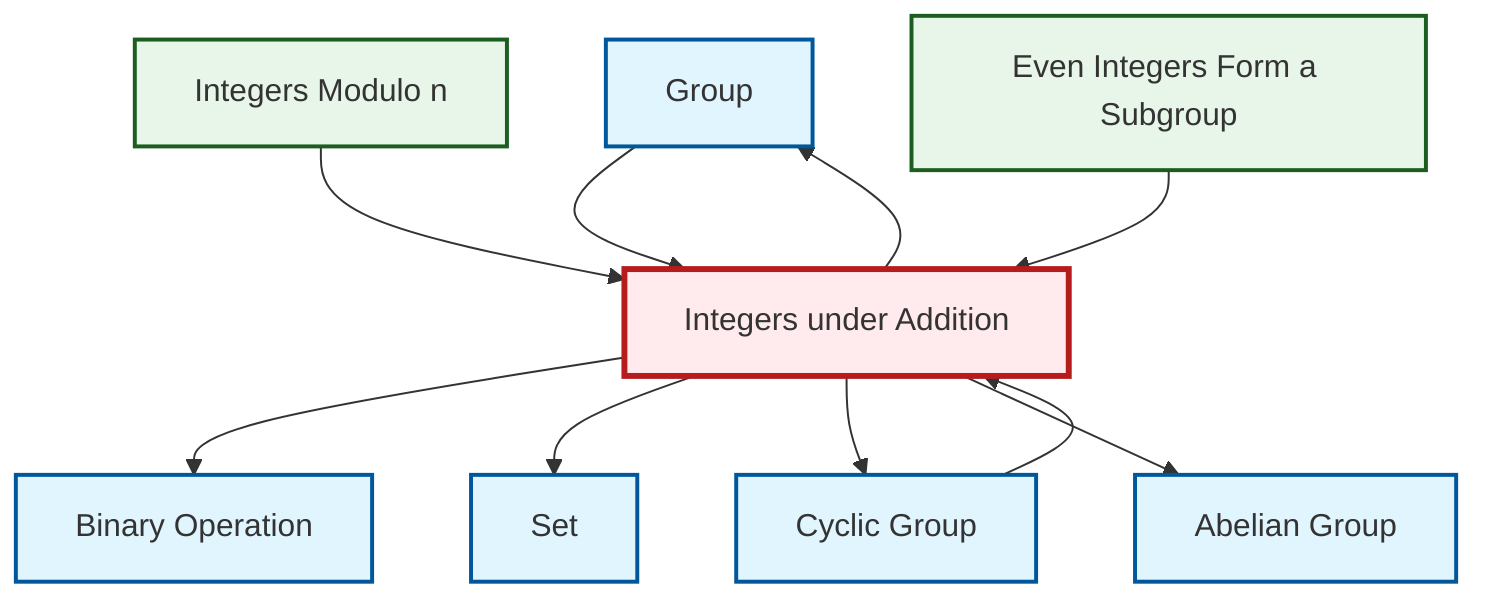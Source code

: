 graph TD
    classDef definition fill:#e1f5fe,stroke:#01579b,stroke-width:2px
    classDef theorem fill:#f3e5f5,stroke:#4a148c,stroke-width:2px
    classDef axiom fill:#fff3e0,stroke:#e65100,stroke-width:2px
    classDef example fill:#e8f5e9,stroke:#1b5e20,stroke-width:2px
    classDef current fill:#ffebee,stroke:#b71c1c,stroke-width:3px
    def-group["Group"]:::definition
    def-set["Set"]:::definition
    ex-quotient-integers-mod-n["Integers Modulo n"]:::example
    def-cyclic-group["Cyclic Group"]:::definition
    def-binary-operation["Binary Operation"]:::definition
    def-abelian-group["Abelian Group"]:::definition
    ex-even-integers-subgroup["Even Integers Form a Subgroup"]:::example
    ex-integers-addition["Integers under Addition"]:::example
    def-cyclic-group --> ex-integers-addition
    ex-integers-addition --> def-binary-operation
    def-group --> ex-integers-addition
    ex-integers-addition --> def-set
    ex-integers-addition --> def-group
    ex-quotient-integers-mod-n --> ex-integers-addition
    ex-integers-addition --> def-cyclic-group
    ex-even-integers-subgroup --> ex-integers-addition
    ex-integers-addition --> def-abelian-group
    class ex-integers-addition current
